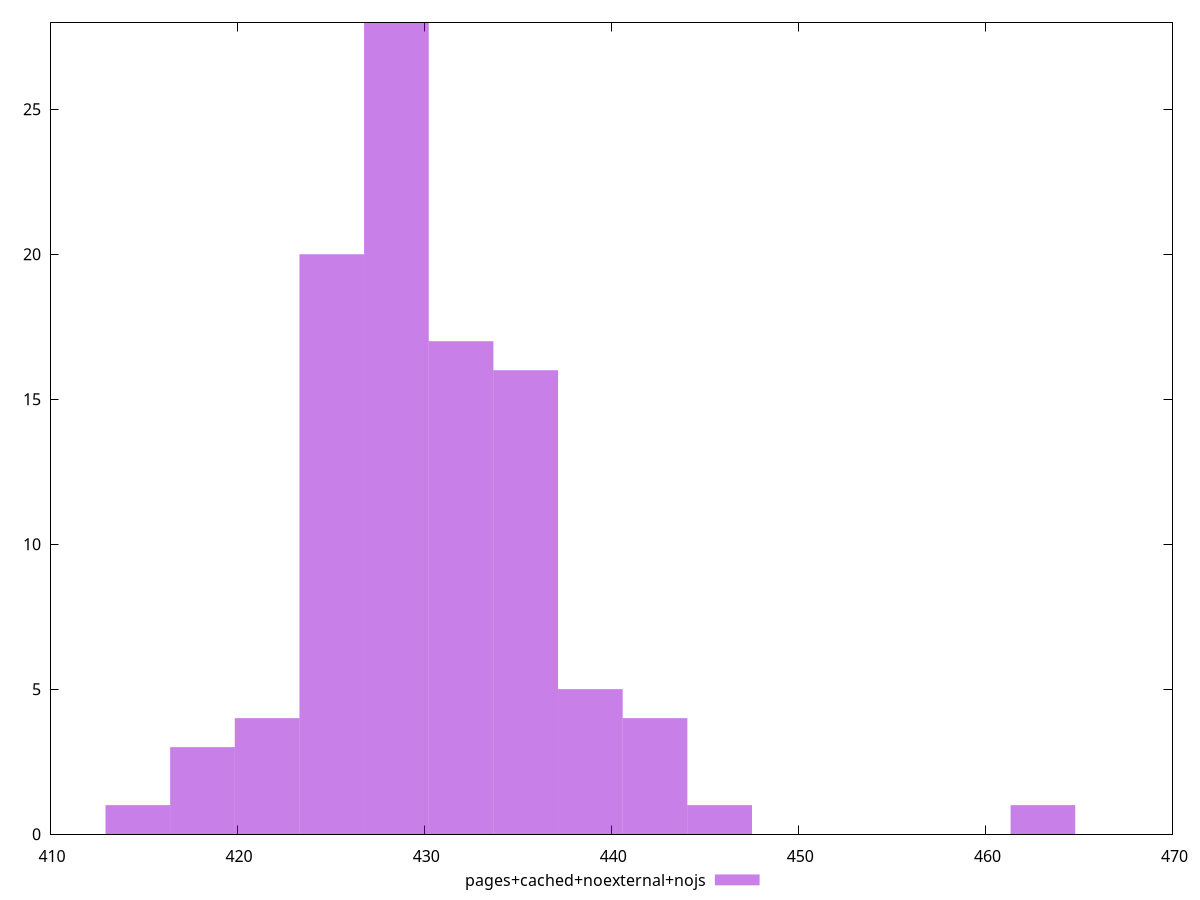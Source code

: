 $_pagesCachedNoexternalNojs <<EOF
431.9725072737297 17
428.51672721553985 28
442.3398474482992 4
425.06094715735003 20
463.07452779743824 1
438.8840673901094 5
414.6936069827805 1
421.6051670991602 4
435.42828733191953 16
445.79562750648904 1
418.14938704097034 3
EOF
set key outside below
set terminal pngcairo
set output "report_00005_2020-11-02T22-26-11.212Z/mainthread-work-breakdown/pages+cached+noexternal+nojs//raw_hist.png"
set yrange [0:28]
set boxwidth 3.4557800581898377
set style fill transparent solid 0.5 noborder
plot $_pagesCachedNoexternalNojs title "pages+cached+noexternal+nojs" with boxes ,